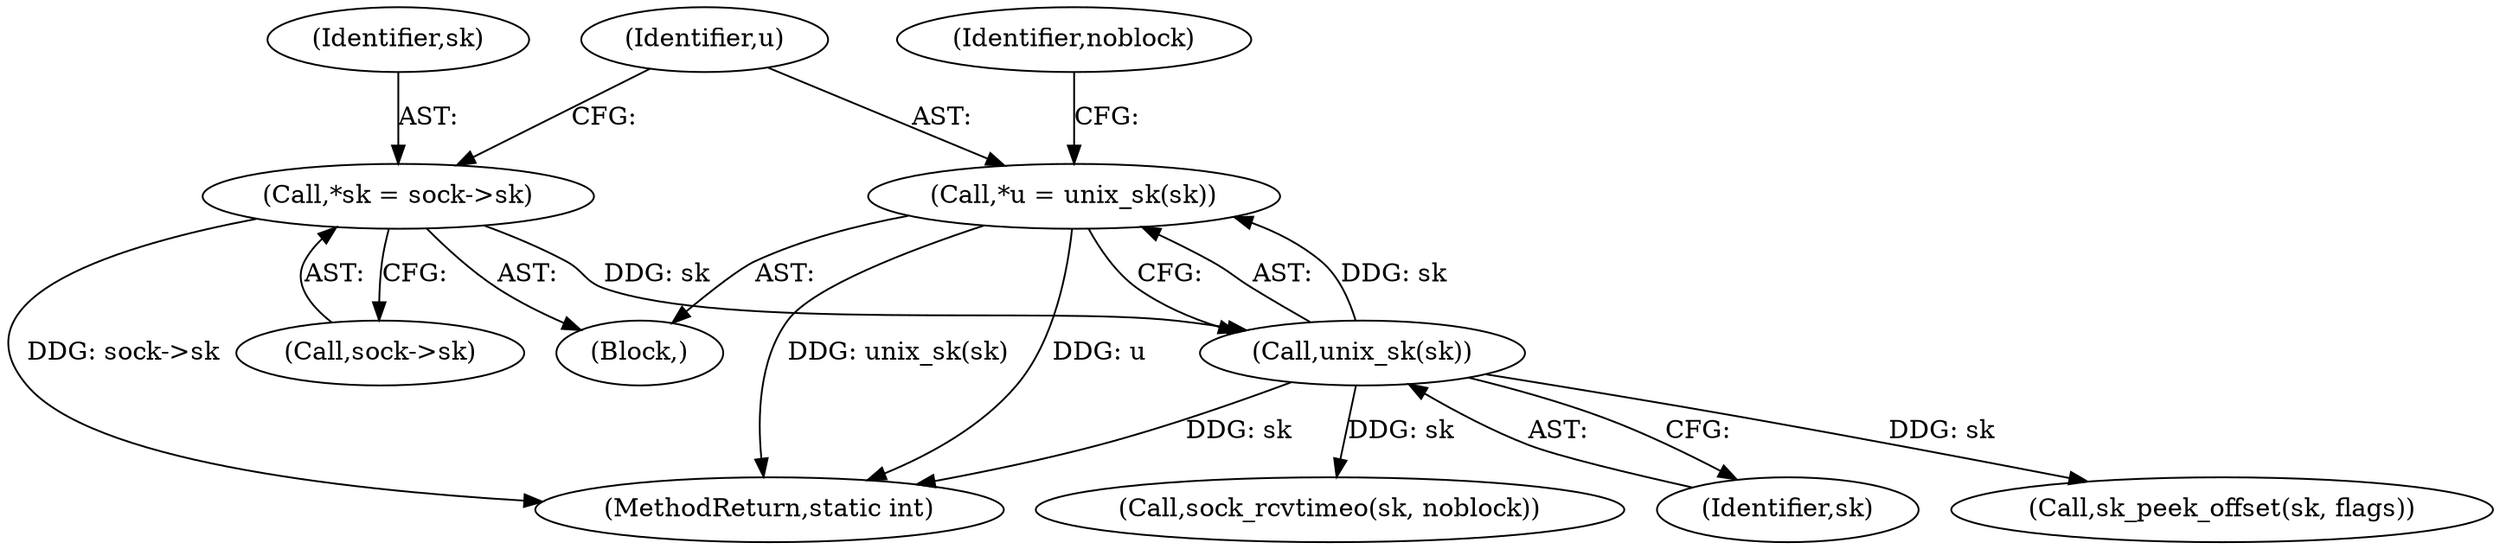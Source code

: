 digraph "0_linux_f3d3342602f8bcbf37d7c46641cb9bca7618eb1c_35@pointer" {
"1000122" [label="(Call,*u = unix_sk(sk))"];
"1000124" [label="(Call,unix_sk(sk))"];
"1000116" [label="(Call,*sk = sock->sk)"];
"1000122" [label="(Call,*u = unix_sk(sk))"];
"1000124" [label="(Call,unix_sk(sk))"];
"1000117" [label="(Identifier,sk)"];
"1000388" [label="(MethodReturn,static int)"];
"1000125" [label="(Identifier,sk)"];
"1000116" [label="(Call,*sk = sock->sk)"];
"1000158" [label="(Call,sock_rcvtimeo(sk, noblock))"];
"1000164" [label="(Call,sk_peek_offset(sk, flags))"];
"1000123" [label="(Identifier,u)"];
"1000108" [label="(Block,)"];
"1000118" [label="(Call,sock->sk)"];
"1000128" [label="(Identifier,noblock)"];
"1000122" -> "1000108"  [label="AST: "];
"1000122" -> "1000124"  [label="CFG: "];
"1000123" -> "1000122"  [label="AST: "];
"1000124" -> "1000122"  [label="AST: "];
"1000128" -> "1000122"  [label="CFG: "];
"1000122" -> "1000388"  [label="DDG: u"];
"1000122" -> "1000388"  [label="DDG: unix_sk(sk)"];
"1000124" -> "1000122"  [label="DDG: sk"];
"1000124" -> "1000125"  [label="CFG: "];
"1000125" -> "1000124"  [label="AST: "];
"1000124" -> "1000388"  [label="DDG: sk"];
"1000116" -> "1000124"  [label="DDG: sk"];
"1000124" -> "1000158"  [label="DDG: sk"];
"1000124" -> "1000164"  [label="DDG: sk"];
"1000116" -> "1000108"  [label="AST: "];
"1000116" -> "1000118"  [label="CFG: "];
"1000117" -> "1000116"  [label="AST: "];
"1000118" -> "1000116"  [label="AST: "];
"1000123" -> "1000116"  [label="CFG: "];
"1000116" -> "1000388"  [label="DDG: sock->sk"];
}
